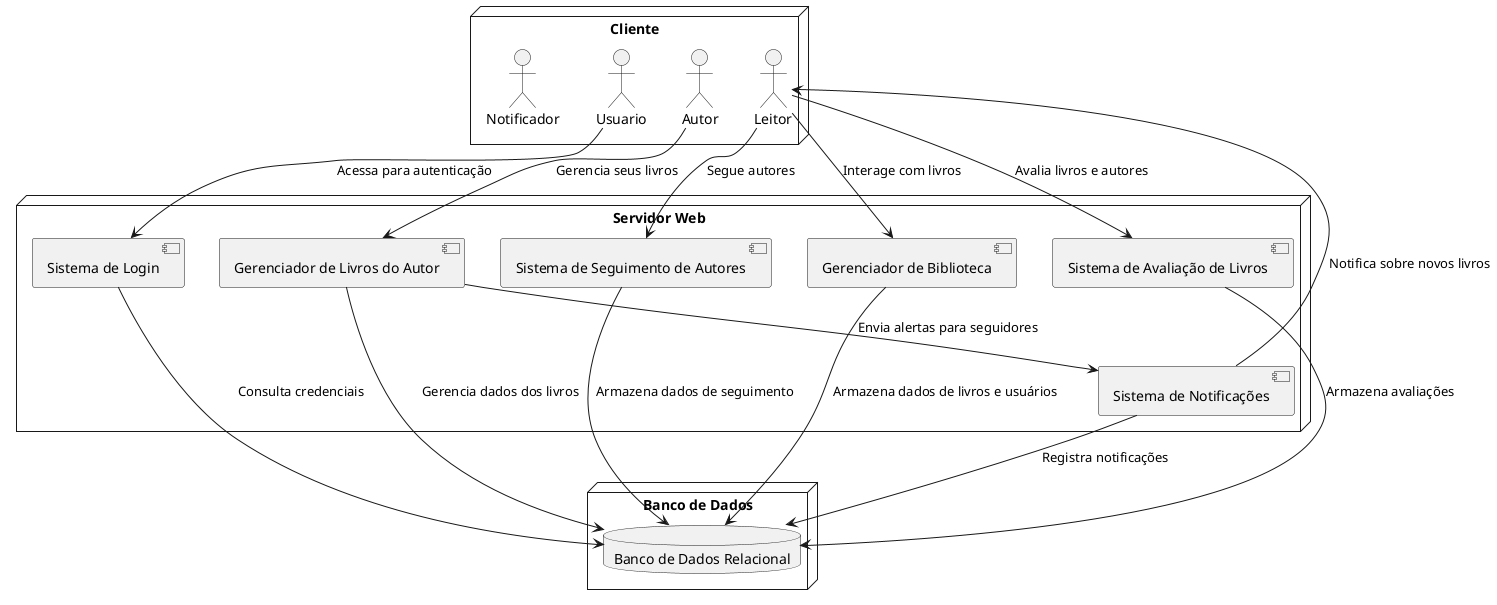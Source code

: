 @startuml

node "Servidor Web" {
    component "Sistema de Login" as Login
    component "Gerenciador de Biblioteca" as Biblioteca
    component "Sistema de Avaliação de Livros" as AvaliacaoLivros
    component "Sistema de Seguimento de Autores" as SeguimentoAutores
    component "Sistema de Notificações" as Notificacao
    component "Gerenciador de Livros do Autor" as GerenciadorLivros
}

node "Banco de Dados" {
    database "Banco de Dados Relacional" as DB
}

node "Cliente" {
    actor Usuario
    actor Leitor
    actor Autor
    actor Notificador
}

Usuario --> Login : Acessa para autenticação
Leitor --> Biblioteca : Interage com livros
Leitor --> AvaliacaoLivros : Avalia livros e autores
Leitor --> SeguimentoAutores : Segue autores
Autor --> GerenciadorLivros : Gerencia seus livros
GerenciadorLivros --> Notificacao : Envia alertas para seguidores
Notificacao --> Leitor : Notifica sobre novos livros

Login --> DB : Consulta credenciais
Biblioteca --> DB : Armazena dados de livros e usuários
AvaliacaoLivros --> DB : Armazena avaliações
SeguimentoAutores --> DB : Armazena dados de seguimento
GerenciadorLivros --> DB : Gerencia dados dos livros
Notificacao --> DB : Registra notificações

@enduml
